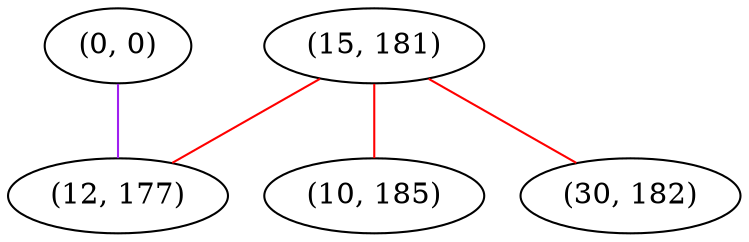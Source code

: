 graph "" {
"(0, 0)";
"(15, 181)";
"(12, 177)";
"(10, 185)";
"(30, 182)";
"(0, 0)" -- "(12, 177)"  [color=purple, key=0, weight=4];
"(15, 181)" -- "(12, 177)"  [color=red, key=0, weight=1];
"(15, 181)" -- "(10, 185)"  [color=red, key=0, weight=1];
"(15, 181)" -- "(30, 182)"  [color=red, key=0, weight=1];
}
